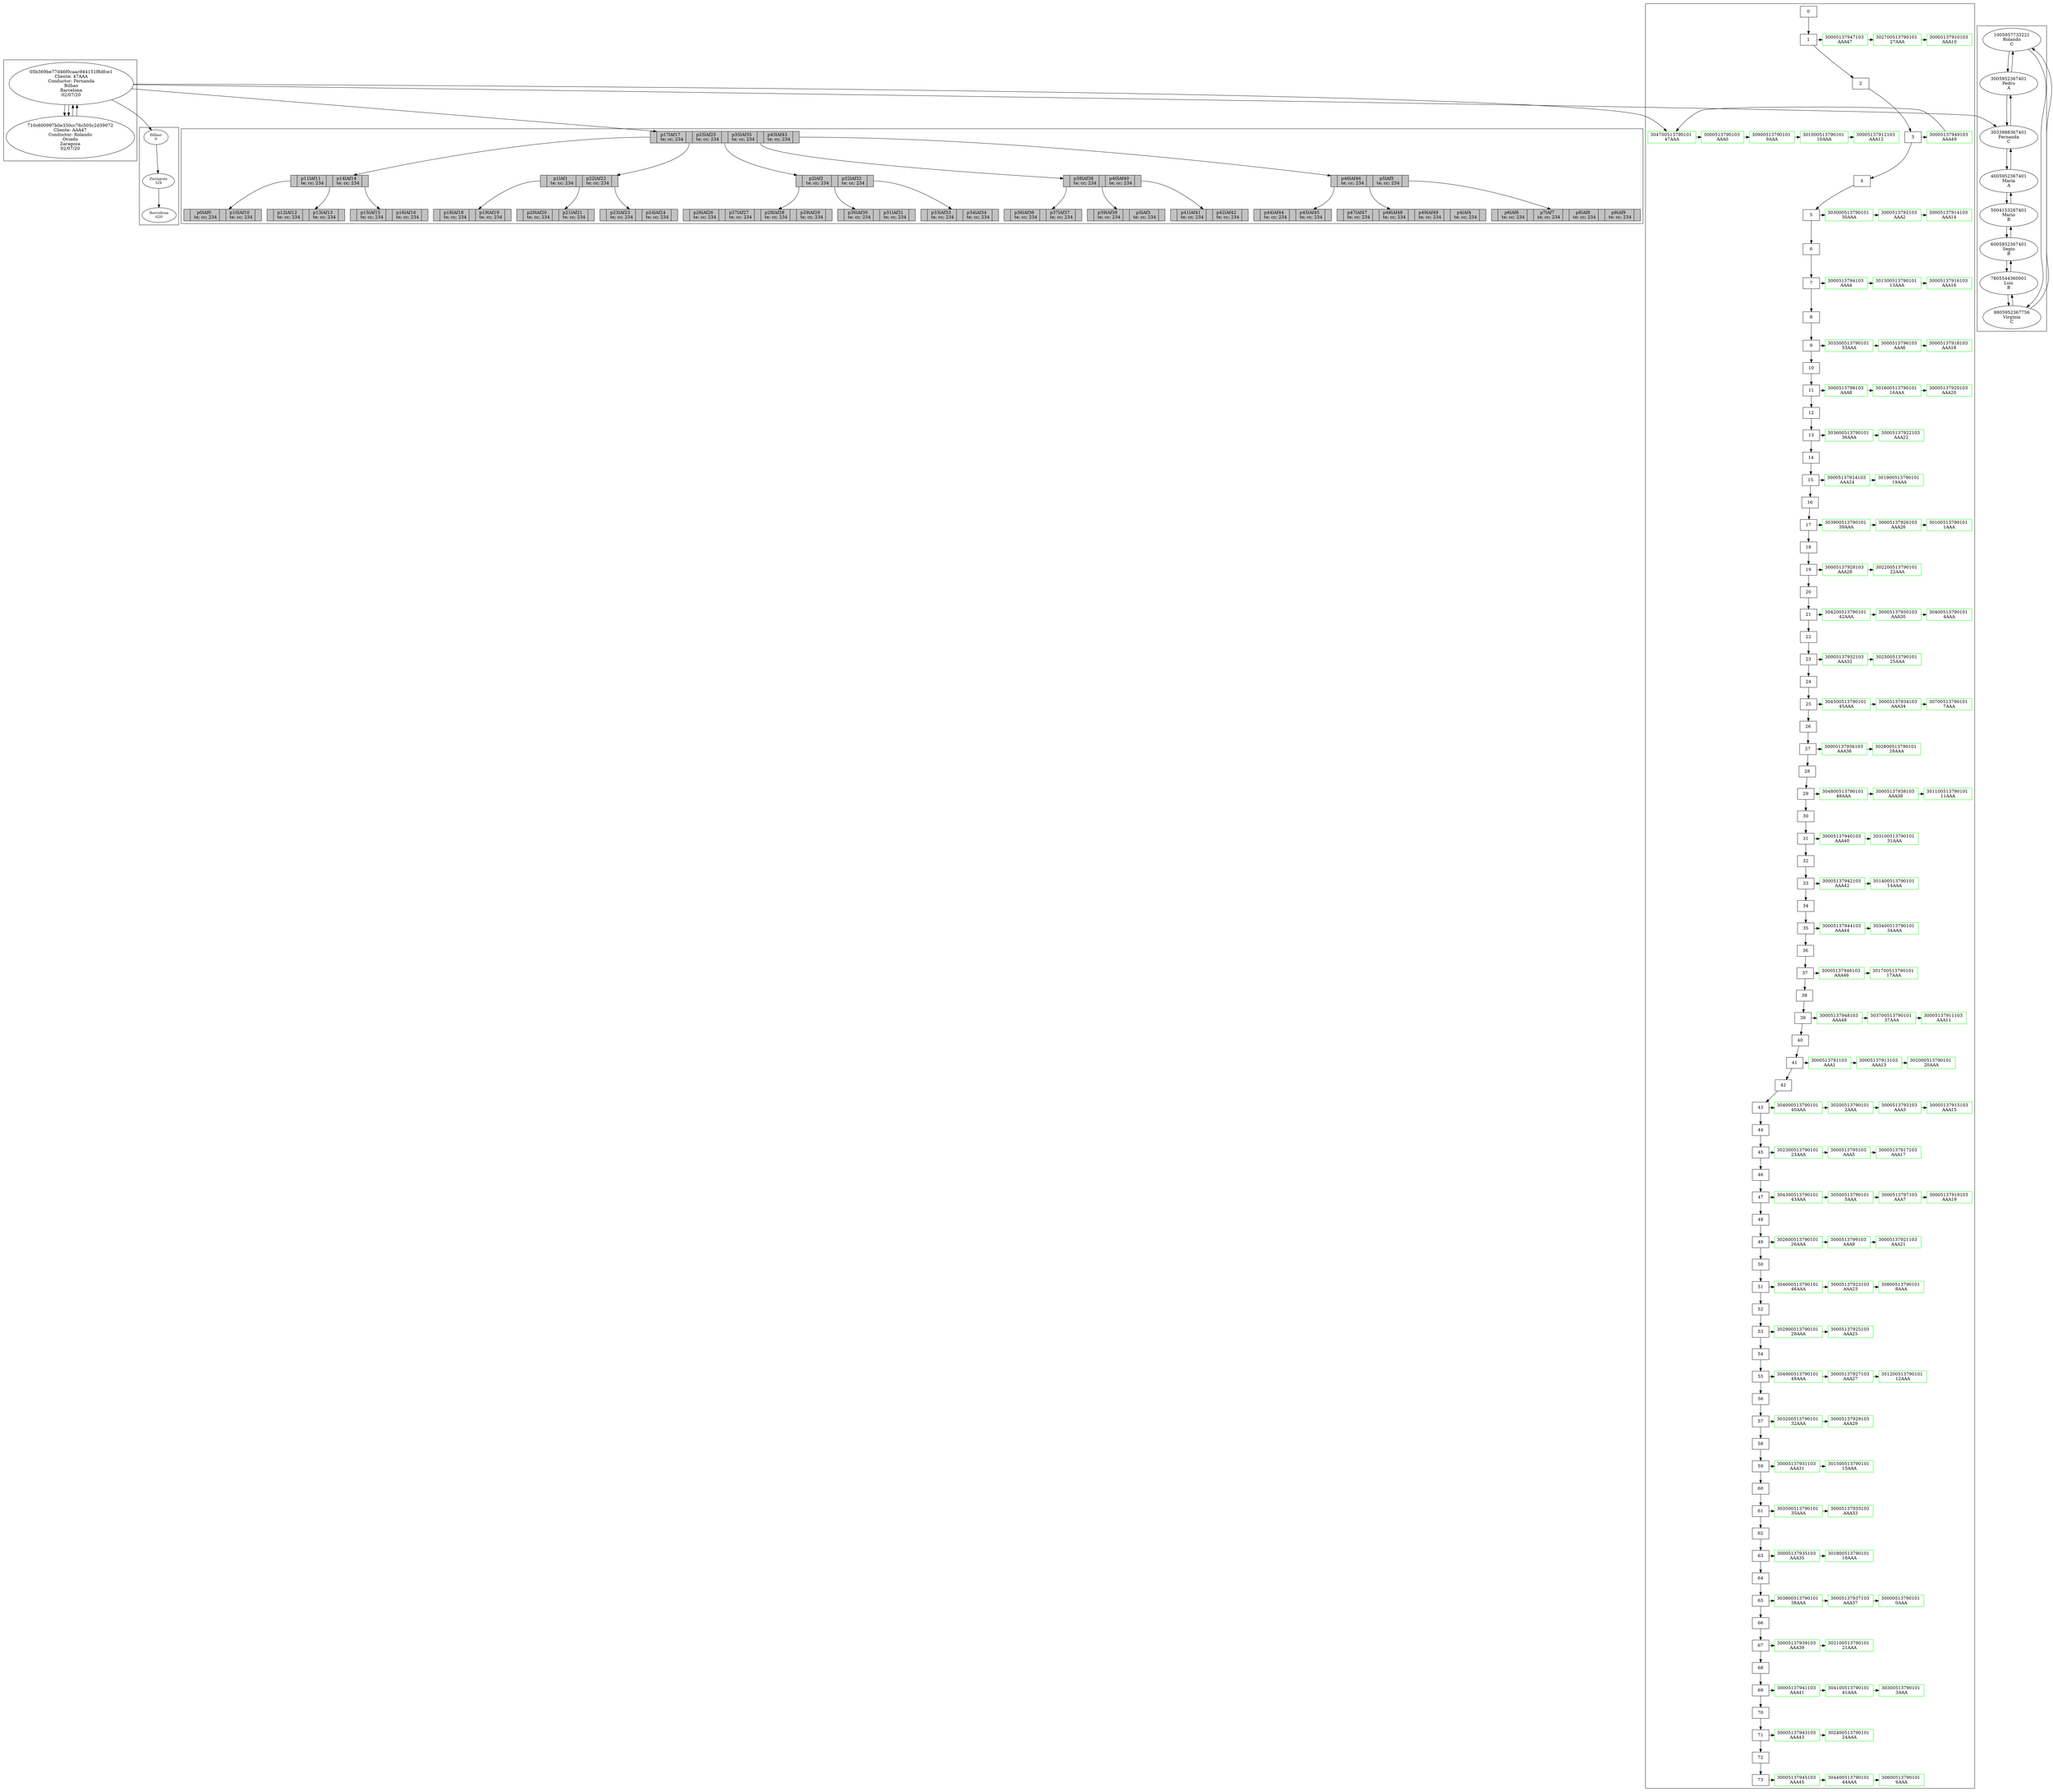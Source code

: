 digraph G { 
 graph [ dpi = 300 ];
graph [ dpi = 50 ] 
subgraph cluster_0 {
 rankdir=TB;
node [shape = record, style=filled, fillcolor=gray76]; 
 "edd.proyecto2.ArbolB@3753cb90" [ label ="<C0>| p17lAf17 \n te; cc; 234 | <C1> | p25lAf25 \n te; cc; 234 | <C2> | p35lAf35 \n te; cc; 234 | <C3> | p43lAf43 \n te; cc; 234 | <C4>  "];
 "edd.proyecto2.ArbolB@3753cb90":C0 -> "edd.proyecto2.ArbolB@4734cbc8" 

 "edd.proyecto2.ArbolB@4734cbc8" [ label ="<C0>| p11lAf11 \n te; cc; 234 | <C1> | p14lAf14 \n te; cc; 234 | <C2>  "];
 "edd.proyecto2.ArbolB@4734cbc8":C0 -> "edd.proyecto2.ArbolB@306ba730" 

 "edd.proyecto2.ArbolB@306ba730" [ label ="<C0>| p0lAf0 \n te; cc; 234 | <C1> | p10lAf10 \n te; cc; 234 | <C2>  "];
 "edd.proyecto2.ArbolB@4734cbc8":C1 -> "edd.proyecto2.ArbolB@4abd3859" 

 "edd.proyecto2.ArbolB@4abd3859" [ label ="<C0>| p12lAf12 \n te; cc; 234 | <C1> | p13lAf13 \n te; cc; 234 | <C2>  "];
 "edd.proyecto2.ArbolB@4734cbc8":C2 -> "edd.proyecto2.ArbolB@631b65d5" 

 "edd.proyecto2.ArbolB@631b65d5" [ label ="<C0>| p15lAf15 \n te; cc; 234 | <C1> | p16lAf16 \n te; cc; 234 | <C2>  "];
 "edd.proyecto2.ArbolB@3753cb90":C1 -> "edd.proyecto2.ArbolB@29088f5" 

 "edd.proyecto2.ArbolB@29088f5" [ label ="<C0>| p1lAf1 \n te; cc; 234 | <C1> | p22lAf22 \n te; cc; 234 | <C2>  "];
 "edd.proyecto2.ArbolB@29088f5":C0 -> "edd.proyecto2.ArbolB@6fafedb0" 

 "edd.proyecto2.ArbolB@6fafedb0" [ label ="<C0>| p18lAf18 \n te; cc; 234 | <C1> | p19lAf19 \n te; cc; 234 | <C2>  "];
 "edd.proyecto2.ArbolB@29088f5":C1 -> "edd.proyecto2.ArbolB@4cf37fec" 

 "edd.proyecto2.ArbolB@4cf37fec" [ label ="<C0>| p20lAf20 \n te; cc; 234 | <C1> | p21lAf21 \n te; cc; 234 | <C2>  "];
 "edd.proyecto2.ArbolB@29088f5":C2 -> "edd.proyecto2.ArbolB@747e9e6a" 

 "edd.proyecto2.ArbolB@747e9e6a" [ label ="<C0>| p23lAf23 \n te; cc; 234 | <C1> | p24lAf24 \n te; cc; 234 | <C2>  "];
 "edd.proyecto2.ArbolB@3753cb90":C2 -> "edd.proyecto2.ArbolB@72af6730" 

 "edd.proyecto2.ArbolB@72af6730" [ label ="<C0>| p2lAf2 \n te; cc; 234 | <C1> | p32lAf32 \n te; cc; 234 | <C2>  "];
 "edd.proyecto2.ArbolB@72af6730":C0 -> "edd.proyecto2.ArbolB@62fdc6b8" 

 "edd.proyecto2.ArbolB@62fdc6b8" [ label ="<C0>| p26lAf26 \n te; cc; 234 | <C1> | p27lAf27 \n te; cc; 234 | <C2> | p28lAf28 \n te; cc; 234 | <C3> | p29lAf29 \n te; cc; 234 | <C4>  "];
 "edd.proyecto2.ArbolB@72af6730":C1 -> "edd.proyecto2.ArbolB@35a6c914" 

 "edd.proyecto2.ArbolB@35a6c914" [ label ="<C0>| p30lAf30 \n te; cc; 234 | <C1> | p31lAf31 \n te; cc; 234 | <C2>  "];
 "edd.proyecto2.ArbolB@72af6730":C2 -> "edd.proyecto2.ArbolB@35ab9c04" 

 "edd.proyecto2.ArbolB@35ab9c04" [ label ="<C0>| p33lAf33 \n te; cc; 234 | <C1> | p34lAf34 \n te; cc; 234 | <C2>  "];
 "edd.proyecto2.ArbolB@3753cb90":C3 -> "edd.proyecto2.ArbolB@3c34eb66" 

 "edd.proyecto2.ArbolB@3c34eb66" [ label ="<C0>| p38lAf38 \n te; cc; 234 | <C1> | p40lAf40 \n te; cc; 234 | <C2>  "];
 "edd.proyecto2.ArbolB@3c34eb66":C0 -> "edd.proyecto2.ArbolB@30f0225e" 

 "edd.proyecto2.ArbolB@30f0225e" [ label ="<C0>| p36lAf36 \n te; cc; 234 | <C1> | p37lAf37 \n te; cc; 234 | <C2>  "];
 "edd.proyecto2.ArbolB@3c34eb66":C1 -> "edd.proyecto2.ArbolB@339da33d" 

 "edd.proyecto2.ArbolB@339da33d" [ label ="<C0>| p39lAf39 \n te; cc; 234 | <C1> | p3lAf3 \n te; cc; 234 | <C2>  "];
 "edd.proyecto2.ArbolB@3c34eb66":C2 -> "edd.proyecto2.ArbolB@5abf42f6" 

 "edd.proyecto2.ArbolB@5abf42f6" [ label ="<C0>| p41lAf41 \n te; cc; 234 | <C1> | p42lAf42 \n te; cc; 234 | <C2>  "];
 "edd.proyecto2.ArbolB@3753cb90":C4 -> "edd.proyecto2.ArbolB@414bed1c" 

 "edd.proyecto2.ArbolB@414bed1c" [ label ="<C0>| p46lAf46 \n te; cc; 234 | <C1> | p5lAf5 \n te; cc; 234 | <C2>  "];
 "edd.proyecto2.ArbolB@414bed1c":C0 -> "edd.proyecto2.ArbolB@7018d5b9" 

 "edd.proyecto2.ArbolB@7018d5b9" [ label ="<C0>| p44lAf44 \n te; cc; 234 | <C1> | p45lAf45 \n te; cc; 234 | <C2>  "];
 "edd.proyecto2.ArbolB@414bed1c":C1 -> "edd.proyecto2.ArbolB@2ec204cc" 

 "edd.proyecto2.ArbolB@2ec204cc" [ label ="<C0>| p47lAf47 \n te; cc; 234 | <C1> | p48lAf48 \n te; cc; 234 | <C2> | p49lAf49 \n te; cc; 234 | <C3> | p4lAf4 \n te; cc; 234 | <C4>  "];
 "edd.proyecto2.ArbolB@414bed1c":C2 -> "edd.proyecto2.ArbolB@e4a4b10" 

 "edd.proyecto2.ArbolB@e4a4b10" [ label ="<C0>| p6lAf6 \n te; cc; 234 | <C1> | p7lAf7 \n te; cc; 234 | <C2> | p8lAf8 \n te; cc; 234 | <C3> | p9lAf9 \n te; cc; 234 | <C4>  "];
}
subgraph cluster_1 {

node[shape = box]
"0"  ->"1" 
"1" ->"2"  
"2"  ->"3" 
"3" ->"4"  
"4"  ->"5" 
"5" ->"6"  
"6"  ->"7" 
"7" ->"8"  
"8"  ->"9" 
"9" ->"10"  
"10"  ->"11" 
"11" ->"12"  
"12"  ->"13" 
"13" ->"14"  
"14"  ->"15" 
"15" ->"16"  
"16"  ->"17" 
"17" ->"18"  
"18"  ->"19" 
"19" ->"20"  
"20"  ->"21" 
"21" ->"22"  
"22"  ->"23" 
"23" ->"24"  
"24"  ->"25" 
"25" ->"26"  
"26"  ->"27" 
"27" ->"28"  
"28"  ->"29" 
"29" ->"30"  
"30"  ->"31" 
"31" ->"32"  
"32"  ->"33" 
"33" ->"34"  
"34"  ->"35" 
"35" ->"36"  
"36"  ->"37" 
"37" ->"38"  
"38"  ->"39" 
"39" ->"40"  
"40"  ->"41" 
"41" ->"42"  
"42"  ->"43" 
"43" ->"44"  
"44"  ->"45" 
"45" ->"46"  
"46"  ->"47" 
"47" ->"48"  
"48"  ->"49" 
"49" ->"50"  
"50"  ->"51" 
"51" ->"52"  
"52"  ->"53" 
"53" ->"54"  
"54"  ->"55" 
"55" ->"56"  
"56"  ->"57" 
"57" ->"58"  
"58"  ->"59" 
"59" ->"60"  
"60"  ->"61" 
"61" ->"62"  
"62"  ->"63" 
"63" ->"64"  
"64"  ->"65" 
"65" ->"66"  
"66"  ->"67" 
"67" ->"68"  
"68"  ->"69" 
"69" ->"70"  
"70"  ->"71" 
"71" ->"72"  
"72"  ->"73" 
 
 "1" -> "30005137947103"
"30005137947103" [label="30005137947103 \n AAA47 ", color=green; ]
"30005137947103" -> "302700513790101" 
 "302700513790101" [label="302700513790101 \n 27AAA ", color=green; ]
"302700513790101" -> "30005137910103" 
 "30005137910103" [label="30005137910103 \n AAA10 ", color=green; ]

{rank = same ;1;30005137947103;302700513790101;30005137910103}
 
 "3" -> "30005137949103"
"30005137949103" [label="30005137949103 \n AAA49 ", color=green; ]
"30005137949103" -> "304700513790101" 
 "304700513790101" [label="304700513790101 \n 47AAA ", color=green; ]
"304700513790101" -> "3000513790103" 
 "3000513790103" [label="3000513790103 \n AAA0 ", color=green; ]
"3000513790103" -> "30900513790101" 
 "30900513790101" [label="30900513790101 \n 9AAA ", color=green; ]
"30900513790101" -> "301000513790101" 
 "301000513790101" [label="301000513790101 \n 10AAA ", color=green; ]
"301000513790101" -> "30005137912103" 
 "30005137912103" [label="30005137912103 \n AAA12 ", color=green; ]

{rank = same ;3;30005137949103;304700513790101;3000513790103;30900513790101;301000513790101;30005137912103}
 
 "5" -> "303000513790101"
"303000513790101" [label="303000513790101 \n 30AAA ", color=green; ]
"303000513790101" -> "3000513792103" 
 "3000513792103" [label="3000513792103 \n AAA2 ", color=green; ]
"3000513792103" -> "30005137914103" 
 "30005137914103" [label="30005137914103 \n AAA14 ", color=green; ]

{rank = same ;5;303000513790101;3000513792103;30005137914103}
 
 "7" -> "3000513794103"
"3000513794103" [label="3000513794103 \n AAA4 ", color=green; ]
"3000513794103" -> "301300513790101" 
 "301300513790101" [label="301300513790101 \n 13AAA ", color=green; ]
"301300513790101" -> "30005137916103" 
 "30005137916103" [label="30005137916103 \n AAA16 ", color=green; ]

{rank = same ;7;3000513794103;301300513790101;30005137916103}
 
 "9" -> "303300513790101"
"303300513790101" [label="303300513790101 \n 33AAA ", color=green; ]
"303300513790101" -> "3000513796103" 
 "3000513796103" [label="3000513796103 \n AAA6 ", color=green; ]
"3000513796103" -> "30005137918103" 
 "30005137918103" [label="30005137918103 \n AAA18 ", color=green; ]

{rank = same ;9;303300513790101;3000513796103;30005137918103}
 
 "11" -> "3000513798103"
"3000513798103" [label="3000513798103 \n AAA8 ", color=green; ]
"3000513798103" -> "301600513790101" 
 "301600513790101" [label="301600513790101 \n 16AAA ", color=green; ]
"301600513790101" -> "30005137920103" 
 "30005137920103" [label="30005137920103 \n AAA20 ", color=green; ]

{rank = same ;11;3000513798103;301600513790101;30005137920103}
 
 "13" -> "303600513790101"
"303600513790101" [label="303600513790101 \n 36AAA ", color=green; ]
"303600513790101" -> "30005137922103" 
 "30005137922103" [label="30005137922103 \n AAA22 ", color=green; ]

{rank = same ;13;303600513790101;30005137922103}
 
 "15" -> "30005137924103"
"30005137924103" [label="30005137924103 \n AAA24 ", color=green; ]
"30005137924103" -> "301900513790101" 
 "301900513790101" [label="301900513790101 \n 19AAA ", color=green; ]

{rank = same ;15;30005137924103;301900513790101}
 
 "17" -> "303900513790101"
"303900513790101" [label="303900513790101 \n 39AAA ", color=green; ]
"303900513790101" -> "30005137926103" 
 "30005137926103" [label="30005137926103 \n AAA26 ", color=green; ]
"30005137926103" -> "30100513790101" 
 "30100513790101" [label="30100513790101 \n 1AAA ", color=green; ]

{rank = same ;17;303900513790101;30005137926103;30100513790101}
 
 "19" -> "30005137928103"
"30005137928103" [label="30005137928103 \n AAA28 ", color=green; ]
"30005137928103" -> "302200513790101" 
 "302200513790101" [label="302200513790101 \n 22AAA ", color=green; ]

{rank = same ;19;30005137928103;302200513790101}
 
 "21" -> "304200513790101"
"304200513790101" [label="304200513790101 \n 42AAA ", color=green; ]
"304200513790101" -> "30005137930103" 
 "30005137930103" [label="30005137930103 \n AAA30 ", color=green; ]
"30005137930103" -> "30400513790101" 
 "30400513790101" [label="30400513790101 \n 4AAA ", color=green; ]

{rank = same ;21;304200513790101;30005137930103;30400513790101}
 
 "23" -> "30005137932103"
"30005137932103" [label="30005137932103 \n AAA32 ", color=green; ]
"30005137932103" -> "302500513790101" 
 "302500513790101" [label="302500513790101 \n 25AAA ", color=green; ]

{rank = same ;23;30005137932103;302500513790101}
 
 "25" -> "304500513790101"
"304500513790101" [label="304500513790101 \n 45AAA ", color=green; ]
"304500513790101" -> "30005137934103" 
 "30005137934103" [label="30005137934103 \n AAA34 ", color=green; ]
"30005137934103" -> "30700513790101" 
 "30700513790101" [label="30700513790101 \n 7AAA ", color=green; ]

{rank = same ;25;304500513790101;30005137934103;30700513790101}
 
 "27" -> "30005137936103"
"30005137936103" [label="30005137936103 \n AAA36 ", color=green; ]
"30005137936103" -> "302800513790101" 
 "302800513790101" [label="302800513790101 \n 28AAA ", color=green; ]

{rank = same ;27;30005137936103;302800513790101}
 
 "29" -> "304800513790101"
"304800513790101" [label="304800513790101 \n 48AAA ", color=green; ]
"304800513790101" -> "30005137938103" 
 "30005137938103" [label="30005137938103 \n AAA38 ", color=green; ]
"30005137938103" -> "301100513790101" 
 "301100513790101" [label="301100513790101 \n 11AAA ", color=green; ]

{rank = same ;29;304800513790101;30005137938103;301100513790101}
 
 "31" -> "30005137940103"
"30005137940103" [label="30005137940103 \n AAA40 ", color=green; ]
"30005137940103" -> "303100513790101" 
 "303100513790101" [label="303100513790101 \n 31AAA ", color=green; ]

{rank = same ;31;30005137940103;303100513790101}
 
 "33" -> "30005137942103"
"30005137942103" [label="30005137942103 \n AAA42 ", color=green; ]
"30005137942103" -> "301400513790101" 
 "301400513790101" [label="301400513790101 \n 14AAA ", color=green; ]

{rank = same ;33;30005137942103;301400513790101}
 
 "35" -> "30005137944103"
"30005137944103" [label="30005137944103 \n AAA44 ", color=green; ]
"30005137944103" -> "303400513790101" 
 "303400513790101" [label="303400513790101 \n 34AAA ", color=green; ]

{rank = same ;35;30005137944103;303400513790101}
 
 "37" -> "30005137946103"
"30005137946103" [label="30005137946103 \n AAA46 ", color=green; ]
"30005137946103" -> "301700513790101" 
 "301700513790101" [label="301700513790101 \n 17AAA ", color=green; ]

{rank = same ;37;30005137946103;301700513790101}
 
 "39" -> "30005137948103"
"30005137948103" [label="30005137948103 \n AAA48 ", color=green; ]
"30005137948103" -> "303700513790101" 
 "303700513790101" [label="303700513790101 \n 37AAA ", color=green; ]
"303700513790101" -> "30005137911103" 
 "30005137911103" [label="30005137911103 \n AAA11 ", color=green; ]

{rank = same ;39;30005137948103;303700513790101;30005137911103}
 
 "41" -> "3000513791103"
"3000513791103" [label="3000513791103 \n AAA1 ", color=green; ]
"3000513791103" -> "30005137913103" 
 "30005137913103" [label="30005137913103 \n AAA13 ", color=green; ]
"30005137913103" -> "302000513790101" 
 "302000513790101" [label="302000513790101 \n 20AAA ", color=green; ]

{rank = same ;41;3000513791103;30005137913103;302000513790101}
 
 "43" -> "304000513790101"
"304000513790101" [label="304000513790101 \n 40AAA ", color=green; ]
"304000513790101" -> "30200513790101" 
 "30200513790101" [label="30200513790101 \n 2AAA ", color=green; ]
"30200513790101" -> "3000513793103" 
 "3000513793103" [label="3000513793103 \n AAA3 ", color=green; ]
"3000513793103" -> "30005137915103" 
 "30005137915103" [label="30005137915103 \n AAA15 ", color=green; ]

{rank = same ;43;304000513790101;30200513790101;3000513793103;30005137915103}
 
 "45" -> "302300513790101"
"302300513790101" [label="302300513790101 \n 23AAA ", color=green; ]
"302300513790101" -> "3000513795103" 
 "3000513795103" [label="3000513795103 \n AAA5 ", color=green; ]
"3000513795103" -> "30005137917103" 
 "30005137917103" [label="30005137917103 \n AAA17 ", color=green; ]

{rank = same ;45;302300513790101;3000513795103;30005137917103}
 
 "47" -> "304300513790101"
"304300513790101" [label="304300513790101 \n 43AAA ", color=green; ]
"304300513790101" -> "30500513790101" 
 "30500513790101" [label="30500513790101 \n 5AAA ", color=green; ]
"30500513790101" -> "3000513797103" 
 "3000513797103" [label="3000513797103 \n AAA7 ", color=green; ]
"3000513797103" -> "30005137919103" 
 "30005137919103" [label="30005137919103 \n AAA19 ", color=green; ]

{rank = same ;47;304300513790101;30500513790101;3000513797103;30005137919103}
 
 "49" -> "302600513790101"
"302600513790101" [label="302600513790101 \n 26AAA ", color=green; ]
"302600513790101" -> "3000513799103" 
 "3000513799103" [label="3000513799103 \n AAA9 ", color=green; ]
"3000513799103" -> "30005137921103" 
 "30005137921103" [label="30005137921103 \n AAA21 ", color=green; ]

{rank = same ;49;302600513790101;3000513799103;30005137921103}
 
 "51" -> "304600513790101"
"304600513790101" [label="304600513790101 \n 46AAA ", color=green; ]
"304600513790101" -> "30005137923103" 
 "30005137923103" [label="30005137923103 \n AAA23 ", color=green; ]
"30005137923103" -> "30800513790101" 
 "30800513790101" [label="30800513790101 \n 8AAA ", color=green; ]

{rank = same ;51;304600513790101;30005137923103;30800513790101}
 
 "53" -> "302900513790101"
"302900513790101" [label="302900513790101 \n 29AAA ", color=green; ]
"302900513790101" -> "30005137925103" 
 "30005137925103" [label="30005137925103 \n AAA25 ", color=green; ]

{rank = same ;53;302900513790101;30005137925103}
 
 "55" -> "304900513790101"
"304900513790101" [label="304900513790101 \n 49AAA ", color=green; ]
"304900513790101" -> "30005137927103" 
 "30005137927103" [label="30005137927103 \n AAA27 ", color=green; ]
"30005137927103" -> "301200513790101" 
 "301200513790101" [label="301200513790101 \n 12AAA ", color=green; ]

{rank = same ;55;304900513790101;30005137927103;301200513790101}
 
 "57" -> "303200513790101"
"303200513790101" [label="303200513790101 \n 32AAA ", color=green; ]
"303200513790101" -> "30005137929103" 
 "30005137929103" [label="30005137929103 \n AAA29 ", color=green; ]

{rank = same ;57;303200513790101;30005137929103}
 
 "59" -> "30005137931103"
"30005137931103" [label="30005137931103 \n AAA31 ", color=green; ]
"30005137931103" -> "301500513790101" 
 "301500513790101" [label="301500513790101 \n 15AAA ", color=green; ]

{rank = same ;59;30005137931103;301500513790101}
 
 "61" -> "303500513790101"
"303500513790101" [label="303500513790101 \n 35AAA ", color=green; ]
"303500513790101" -> "30005137933103" 
 "30005137933103" [label="30005137933103 \n AAA33 ", color=green; ]

{rank = same ;61;303500513790101;30005137933103}
 
 "63" -> "30005137935103"
"30005137935103" [label="30005137935103 \n AAA35 ", color=green; ]
"30005137935103" -> "301800513790101" 
 "301800513790101" [label="301800513790101 \n 18AAA ", color=green; ]

{rank = same ;63;30005137935103;301800513790101}
 
 "65" -> "303800513790101"
"303800513790101" [label="303800513790101 \n 38AAA ", color=green; ]
"303800513790101" -> "30005137937103" 
 "30005137937103" [label="30005137937103 \n AAA37 ", color=green; ]
"30005137937103" -> "30000513790101" 
 "30000513790101" [label="30000513790101 \n 0AAA ", color=green; ]

{rank = same ;65;303800513790101;30005137937103;30000513790101}
 
 "67" -> "30005137939103"
"30005137939103" [label="30005137939103 \n AAA39 ", color=green; ]
"30005137939103" -> "302100513790101" 
 "302100513790101" [label="302100513790101 \n 21AAA ", color=green; ]

{rank = same ;67;30005137939103;302100513790101}
 
 "69" -> "30005137941103"
"30005137941103" [label="30005137941103 \n AAA41 ", color=green; ]
"30005137941103" -> "304100513790101" 
 "304100513790101" [label="304100513790101 \n 41AAA ", color=green; ]
"304100513790101" -> "30300513790101" 
 "30300513790101" [label="30300513790101 \n 3AAA ", color=green; ]

{rank = same ;69;30005137941103;304100513790101;30300513790101}
 
 "71" -> "30005137943103"
"30005137943103" [label="30005137943103 \n AAA43 ", color=green; ]
"30005137943103" -> "302400513790101" 
 "302400513790101" [label="302400513790101 \n 24AAA ", color=green; ]

{rank = same ;71;30005137943103;302400513790101}
 
 "73" -> "30005137945103"
"30005137945103" [label="30005137945103 \n AAA45 ", color=green; ]
"30005137945103" -> "304400513790101" 
 "304400513790101" [label="304400513790101 \n 44AAA ", color=green; ]
"304400513790101" -> "30600513790101" 
 "30600513790101" [label="30600513790101 \n 6AAA ", color=green; ]

{rank = same ;73;30005137945103;304400513790101;30600513790101}

}
subgraph cluster_2 {
D05b369be77d46f0caac944151f8dfce1[label="05b369be77d46f0caac944151f8dfce1
Cliente: 47AAA
Conductor: Fernanda
Bilbao
Barcelona
02/07/20"];
D710c600997b0e330cc76c505c2d39072[label="710c600997b0e330cc76c505c2d39072
Cliente: AAA47
Conductor: Rolando
Oviedo
Zaragoza
02/07/20"];
D05b369be77d46f0caac944151f8dfce1->D710c600997b0e330cc76c505c2d39072
D05b369be77d46f0caac944151f8dfce1->D710c600997b0e330cc76c505c2d39072
D710c600997b0e330cc76c505c2d39072->D05b369be77d46f0caac944151f8dfce1
D710c600997b0e330cc76c505c2d39072->D05b369be77d46f0caac944151f8dfce1

}
subgraph cluster_3 {

}
subgraph cluster_4 {
1005957733221[label="1005957733221
Rolando
C"];
3005952367401[label="3005952367401
Pedro
A"];
3033988367401[label="3033988367401
Fernanda
C"];
4005952367401[label="4005952367401
Maria
A"];
5004153267401[label="5004153267401
Mario
B"];
6005952367401[label="6005952367401
Segio
B"];
7805544360001[label="7805544360001
Luis
B"];
9805952367756[label="9805952367756
Virginia
C"];
1005957733221->3005952367401
1005957733221->9805952367756
3005952367401->3033988367401
3005952367401->1005957733221
3033988367401->4005952367401
3033988367401->3005952367401
4005952367401->5004153267401
4005952367401->3033988367401
5004153267401->6005952367401
5004153267401->4005952367401
6005952367401->7805544360001
6005952367401->5004153267401
7805544360001->9805952367756
7805544360001->6005952367401
9805952367756->1005957733221
9805952367756->7805544360001

}

 D05b369be77d46f0caac944151f8dfce1 -> "edd.proyecto2.ArbolB@3753cb90" 

 D05b369be77d46f0caac944151f8dfce1 -> "304700513790101" 

 D05b369be77d46f0caac944151f8dfce1 -> 3033988367401 
subgraph cluster_5{
Bilbao[ label = "Bilbao
0", fontsize=12]; 
Zaragoza[ label = "Zaragoza
324", fontsize=12];
Barcelona[ label = "Barcelona
620", fontsize=12];
Bilbao->Zaragoza;
Zaragoza->Barcelona;

}

 D05b369be77d46f0caac944151f8dfce1 -> Bilbao 
}